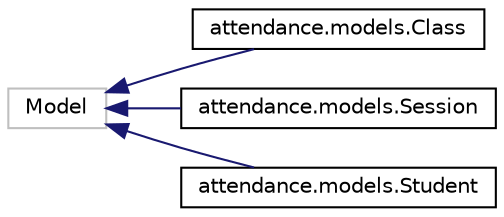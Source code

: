 digraph "Graphical Class Hierarchy"
{
  edge [fontname="Helvetica",fontsize="10",labelfontname="Helvetica",labelfontsize="10"];
  node [fontname="Helvetica",fontsize="10",shape=record];
  rankdir="LR";
  Node12 [label="Model",height=0.2,width=0.4,color="grey75", fillcolor="white", style="filled"];
  Node12 -> Node0 [dir="back",color="midnightblue",fontsize="10",style="solid",fontname="Helvetica"];
  Node0 [label="attendance.models.Class",height=0.2,width=0.4,color="black", fillcolor="white", style="filled",URL="$classattendance_1_1models_1_1_class.html"];
  Node12 -> Node14 [dir="back",color="midnightblue",fontsize="10",style="solid",fontname="Helvetica"];
  Node14 [label="attendance.models.Session",height=0.2,width=0.4,color="black", fillcolor="white", style="filled",URL="$classattendance_1_1models_1_1_session.html"];
  Node12 -> Node15 [dir="back",color="midnightblue",fontsize="10",style="solid",fontname="Helvetica"];
  Node15 [label="attendance.models.Student",height=0.2,width=0.4,color="black", fillcolor="white", style="filled",URL="$classattendance_1_1models_1_1_student.html"];
}
